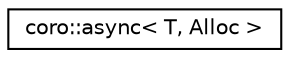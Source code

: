 digraph "Graphical Class Hierarchy"
{
 // LATEX_PDF_SIZE
  edge [fontname="Helvetica",fontsize="10",labelfontname="Helvetica",labelfontsize="10"];
  node [fontname="Helvetica",fontsize="10",shape=record];
  rankdir="LR";
  Node0 [label="coro::async\< T, Alloc \>",height=0.2,width=0.4,color="black", fillcolor="white", style="filled",URL="$classcoro_1_1async.html",tooltip="COROUTINE: Coroutine for asynchronous operation."];
}
